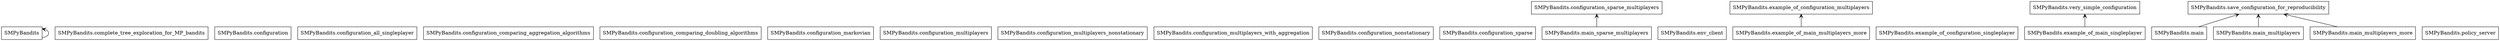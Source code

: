 digraph "packages_SMPyBandits" {
charset="utf-8"
rankdir=BT
"0" [label="SMPyBandits", shape="box"];
"1" [label="SMPyBandits.complete_tree_exploration_for_MP_bandits", shape="box"];
"2" [label="SMPyBandits.configuration", shape="box"];
"3" [label="SMPyBandits.configuration_all_singleplayer", shape="box"];
"4" [label="SMPyBandits.configuration_comparing_aggregation_algorithms", shape="box"];
"5" [label="SMPyBandits.configuration_comparing_doubling_algorithms", shape="box"];
"6" [label="SMPyBandits.configuration_markovian", shape="box"];
"7" [label="SMPyBandits.configuration_multiplayers", shape="box"];
"8" [label="SMPyBandits.configuration_multiplayers_nonstationary", shape="box"];
"9" [label="SMPyBandits.configuration_multiplayers_with_aggregation", shape="box"];
"10" [label="SMPyBandits.configuration_nonstationary", shape="box"];
"11" [label="SMPyBandits.configuration_sparse", shape="box"];
"12" [label="SMPyBandits.configuration_sparse_multiplayers", shape="box"];
"13" [label="SMPyBandits.env_client", shape="box"];
"14" [label="SMPyBandits.example_of_configuration_multiplayers", shape="box"];
"15" [label="SMPyBandits.example_of_configuration_singleplayer", shape="box"];
"16" [label="SMPyBandits.example_of_main_multiplayers_more", shape="box"];
"17" [label="SMPyBandits.example_of_main_singleplayer", shape="box"];
"18" [label="SMPyBandits.main", shape="box"];
"19" [label="SMPyBandits.main_multiplayers", shape="box"];
"20" [label="SMPyBandits.main_multiplayers_more", shape="box"];
"21" [label="SMPyBandits.main_sparse_multiplayers", shape="box"];
"22" [label="SMPyBandits.policy_server", shape="box"];
"23" [label="SMPyBandits.save_configuration_for_reproducibility", shape="box"];
"24" [label="SMPyBandits.very_simple_configuration", shape="box"];
"0" -> "0" [arrowhead="open", arrowtail="none"];
"16" -> "14" [arrowhead="open", arrowtail="none"];
"17" -> "24" [arrowhead="open", arrowtail="none"];
"18" -> "23" [arrowhead="open", arrowtail="none"];
"19" -> "23" [arrowhead="open", arrowtail="none"];
"20" -> "23" [arrowhead="open", arrowtail="none"];
"21" -> "12" [arrowhead="open", arrowtail="none"];
}
